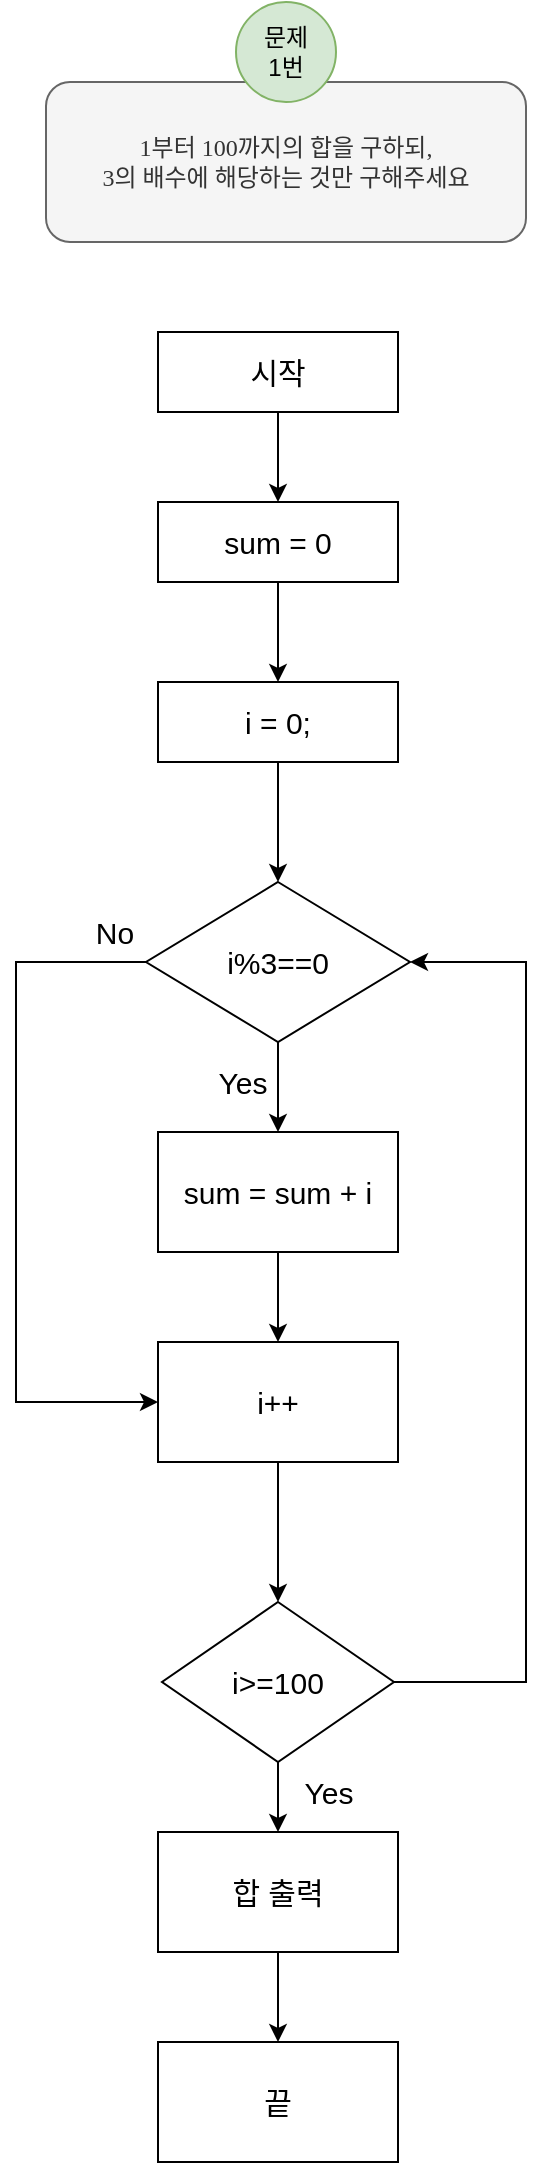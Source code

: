 <mxfile version="14.1.1" type="github">
  <diagram id="C5RBs43oDa-KdzZeNtuy" name="Page-1">
    <mxGraphModel dx="1422" dy="762" grid="1" gridSize="15" guides="1" tooltips="1" connect="1" arrows="1" fold="1" page="1" pageScale="1" pageWidth="827" pageHeight="1169" math="0" shadow="0">
      <root>
        <mxCell id="WIyWlLk6GJQsqaUBKTNV-0" />
        <mxCell id="WIyWlLk6GJQsqaUBKTNV-1" parent="WIyWlLk6GJQsqaUBKTNV-0" />
        <mxCell id="q9PTFNlyR06PEegLroMu-2" value="" style="edgeStyle=orthogonalEdgeStyle;rounded=0;orthogonalLoop=1;jettySize=auto;html=1;fontSize=15;" edge="1" parent="WIyWlLk6GJQsqaUBKTNV-1" source="q9PTFNlyR06PEegLroMu-0" target="q9PTFNlyR06PEegLroMu-1">
          <mxGeometry relative="1" as="geometry" />
        </mxCell>
        <mxCell id="q9PTFNlyR06PEegLroMu-0" value="시작" style="rounded=0;whiteSpace=wrap;html=1;fontSize=15;glass=0;strokeWidth=1;shadow=0;" vertex="1" parent="WIyWlLk6GJQsqaUBKTNV-1">
          <mxGeometry x="131" y="210" width="120" height="40" as="geometry" />
        </mxCell>
        <mxCell id="q9PTFNlyR06PEegLroMu-4" value="" style="edgeStyle=orthogonalEdgeStyle;rounded=0;orthogonalLoop=1;jettySize=auto;html=1;fontSize=15;" edge="1" parent="WIyWlLk6GJQsqaUBKTNV-1" source="q9PTFNlyR06PEegLroMu-1" target="q9PTFNlyR06PEegLroMu-3">
          <mxGeometry relative="1" as="geometry" />
        </mxCell>
        <mxCell id="q9PTFNlyR06PEegLroMu-1" value="sum = 0" style="rounded=0;whiteSpace=wrap;html=1;fontSize=15;glass=0;strokeWidth=1;shadow=0;" vertex="1" parent="WIyWlLk6GJQsqaUBKTNV-1">
          <mxGeometry x="131" y="295" width="120" height="40" as="geometry" />
        </mxCell>
        <mxCell id="q9PTFNlyR06PEegLroMu-6" value="" style="edgeStyle=orthogonalEdgeStyle;rounded=0;orthogonalLoop=1;jettySize=auto;html=1;fontSize=15;" edge="1" parent="WIyWlLk6GJQsqaUBKTNV-1" source="q9PTFNlyR06PEegLroMu-3" target="q9PTFNlyR06PEegLroMu-5">
          <mxGeometry relative="1" as="geometry" />
        </mxCell>
        <mxCell id="q9PTFNlyR06PEegLroMu-3" value="i = 0;" style="whiteSpace=wrap;html=1;rounded=0;shadow=0;fontSize=15;strokeWidth=1;glass=0;" vertex="1" parent="WIyWlLk6GJQsqaUBKTNV-1">
          <mxGeometry x="131" y="385" width="120" height="40" as="geometry" />
        </mxCell>
        <mxCell id="q9PTFNlyR06PEegLroMu-8" value="" style="edgeStyle=orthogonalEdgeStyle;rounded=0;orthogonalLoop=1;jettySize=auto;html=1;fontSize=15;" edge="1" parent="WIyWlLk6GJQsqaUBKTNV-1" source="q9PTFNlyR06PEegLroMu-5" target="q9PTFNlyR06PEegLroMu-7">
          <mxGeometry relative="1" as="geometry" />
        </mxCell>
        <mxCell id="q9PTFNlyR06PEegLroMu-12" value="" style="edgeStyle=orthogonalEdgeStyle;rounded=0;orthogonalLoop=1;jettySize=auto;html=1;fontSize=15;" edge="1" parent="WIyWlLk6GJQsqaUBKTNV-1" source="q9PTFNlyR06PEegLroMu-5" target="q9PTFNlyR06PEegLroMu-11">
          <mxGeometry relative="1" as="geometry">
            <Array as="points">
              <mxPoint x="60" y="525" />
              <mxPoint x="60" y="745" />
            </Array>
          </mxGeometry>
        </mxCell>
        <mxCell id="q9PTFNlyR06PEegLroMu-5" value="i%3==0" style="rhombus;whiteSpace=wrap;html=1;rounded=0;shadow=0;fontSize=15;strokeWidth=1;glass=0;" vertex="1" parent="WIyWlLk6GJQsqaUBKTNV-1">
          <mxGeometry x="125" y="485" width="132" height="80" as="geometry" />
        </mxCell>
        <mxCell id="q9PTFNlyR06PEegLroMu-14" value="" style="edgeStyle=orthogonalEdgeStyle;rounded=0;orthogonalLoop=1;jettySize=auto;html=1;fontSize=15;" edge="1" parent="WIyWlLk6GJQsqaUBKTNV-1" source="q9PTFNlyR06PEegLroMu-7" target="q9PTFNlyR06PEegLroMu-11">
          <mxGeometry relative="1" as="geometry" />
        </mxCell>
        <mxCell id="q9PTFNlyR06PEegLroMu-7" value="sum = sum + i" style="whiteSpace=wrap;html=1;rounded=0;shadow=0;fontSize=15;strokeWidth=1;glass=0;" vertex="1" parent="WIyWlLk6GJQsqaUBKTNV-1">
          <mxGeometry x="131" y="610" width="120" height="60" as="geometry" />
        </mxCell>
        <mxCell id="q9PTFNlyR06PEegLroMu-9" value="Yes" style="text;html=1;align=center;verticalAlign=middle;resizable=0;points=[];autosize=1;fontSize=15;" vertex="1" parent="WIyWlLk6GJQsqaUBKTNV-1">
          <mxGeometry x="150" y="570" width="45" height="30" as="geometry" />
        </mxCell>
        <mxCell id="q9PTFNlyR06PEegLroMu-20" value="" style="edgeStyle=orthogonalEdgeStyle;rounded=0;orthogonalLoop=1;jettySize=auto;html=1;fontSize=15;" edge="1" parent="WIyWlLk6GJQsqaUBKTNV-1" source="q9PTFNlyR06PEegLroMu-11" target="q9PTFNlyR06PEegLroMu-19">
          <mxGeometry relative="1" as="geometry" />
        </mxCell>
        <mxCell id="q9PTFNlyR06PEegLroMu-11" value="i++" style="whiteSpace=wrap;html=1;rounded=0;shadow=0;fontSize=15;strokeWidth=1;glass=0;" vertex="1" parent="WIyWlLk6GJQsqaUBKTNV-1">
          <mxGeometry x="131" y="715" width="120" height="60" as="geometry" />
        </mxCell>
        <mxCell id="q9PTFNlyR06PEegLroMu-15" value="&lt;span style=&quot;color: rgb(51 , 51 , 51) ; font-family: &amp;#34;맑은 고딕&amp;#34;&quot;&gt;1&lt;/span&gt;&lt;span style=&quot;color: rgb(51 , 51 , 51) ; font-family: &amp;#34;맑은 고딕&amp;#34;&quot;&gt;부터&amp;nbsp;&lt;/span&gt;&lt;span style=&quot;color: rgb(51 , 51 , 51) ; font-family: &amp;#34;맑은 고딕&amp;#34;&quot;&gt;100&lt;/span&gt;&lt;span style=&quot;color: rgb(51 , 51 , 51) ; font-family: &amp;#34;맑은 고딕&amp;#34;&quot;&gt;까지의 합을 구하되&lt;/span&gt;&lt;span style=&quot;color: rgb(51 , 51 , 51) ; font-family: &amp;#34;맑은 고딕&amp;#34;&quot;&gt;, &lt;br&gt;3&lt;/span&gt;&lt;span style=&quot;color: rgb(51 , 51 , 51) ; font-family: &amp;#34;맑은 고딕&amp;#34;&quot;&gt;의 배수에 해당하는 것만 구해주세요&lt;/span&gt;" style="rounded=1;whiteSpace=wrap;html=1;fontSize=12;glass=0;strokeWidth=1;shadow=0;fillColor=#f5f5f5;strokeColor=#666666;fontColor=#333333;" vertex="1" parent="WIyWlLk6GJQsqaUBKTNV-1">
          <mxGeometry x="75" y="85" width="240" height="80" as="geometry" />
        </mxCell>
        <mxCell id="q9PTFNlyR06PEegLroMu-16" value="문제&lt;br&gt;1번" style="ellipse;whiteSpace=wrap;html=1;aspect=fixed;fillColor=#d5e8d4;strokeColor=#82b366;" vertex="1" parent="WIyWlLk6GJQsqaUBKTNV-1">
          <mxGeometry x="170" y="45" width="50" height="50" as="geometry" />
        </mxCell>
        <mxCell id="q9PTFNlyR06PEegLroMu-17" value="No" style="text;html=1;align=center;verticalAlign=middle;resizable=0;points=[];autosize=1;fontSize=15;" vertex="1" parent="WIyWlLk6GJQsqaUBKTNV-1">
          <mxGeometry x="86" y="495" width="45" height="30" as="geometry" />
        </mxCell>
        <mxCell id="q9PTFNlyR06PEegLroMu-25" value="" style="edgeStyle=orthogonalEdgeStyle;rounded=0;orthogonalLoop=1;jettySize=auto;html=1;fontSize=15;" edge="1" parent="WIyWlLk6GJQsqaUBKTNV-1" source="q9PTFNlyR06PEegLroMu-19" target="q9PTFNlyR06PEegLroMu-24">
          <mxGeometry relative="1" as="geometry" />
        </mxCell>
        <mxCell id="q9PTFNlyR06PEegLroMu-19" value="i&amp;gt;=100" style="rhombus;whiteSpace=wrap;html=1;rounded=0;shadow=0;fontSize=15;strokeWidth=1;glass=0;" vertex="1" parent="WIyWlLk6GJQsqaUBKTNV-1">
          <mxGeometry x="133" y="845" width="116" height="80" as="geometry" />
        </mxCell>
        <mxCell id="q9PTFNlyR06PEegLroMu-23" value="" style="endArrow=classic;html=1;fontSize=15;exitX=1;exitY=0.5;exitDx=0;exitDy=0;entryX=1;entryY=0.5;entryDx=0;entryDy=0;rounded=0;" edge="1" parent="WIyWlLk6GJQsqaUBKTNV-1" source="q9PTFNlyR06PEegLroMu-19" target="q9PTFNlyR06PEegLroMu-5">
          <mxGeometry width="50" height="50" relative="1" as="geometry">
            <mxPoint x="600" y="755" as="sourcePoint" />
            <mxPoint x="650" y="705" as="targetPoint" />
            <Array as="points">
              <mxPoint x="315" y="885" />
              <mxPoint x="315" y="525" />
              <mxPoint x="300" y="525" />
            </Array>
          </mxGeometry>
        </mxCell>
        <mxCell id="q9PTFNlyR06PEegLroMu-28" value="" style="edgeStyle=orthogonalEdgeStyle;rounded=0;orthogonalLoop=1;jettySize=auto;html=1;fontSize=15;" edge="1" parent="WIyWlLk6GJQsqaUBKTNV-1" source="q9PTFNlyR06PEegLroMu-24" target="q9PTFNlyR06PEegLroMu-27">
          <mxGeometry relative="1" as="geometry" />
        </mxCell>
        <mxCell id="q9PTFNlyR06PEegLroMu-24" value="합 출력" style="whiteSpace=wrap;html=1;rounded=0;shadow=0;fontSize=15;strokeWidth=1;glass=0;" vertex="1" parent="WIyWlLk6GJQsqaUBKTNV-1">
          <mxGeometry x="131" y="960" width="120" height="60" as="geometry" />
        </mxCell>
        <mxCell id="q9PTFNlyR06PEegLroMu-26" value="Yes" style="text;html=1;align=center;verticalAlign=middle;resizable=0;points=[];autosize=1;fontSize=15;" vertex="1" parent="WIyWlLk6GJQsqaUBKTNV-1">
          <mxGeometry x="193" y="925" width="45" height="30" as="geometry" />
        </mxCell>
        <mxCell id="q9PTFNlyR06PEegLroMu-27" value="끝" style="whiteSpace=wrap;html=1;rounded=0;shadow=0;fontSize=15;strokeWidth=1;glass=0;" vertex="1" parent="WIyWlLk6GJQsqaUBKTNV-1">
          <mxGeometry x="131" y="1065" width="120" height="60" as="geometry" />
        </mxCell>
      </root>
    </mxGraphModel>
  </diagram>
</mxfile>
